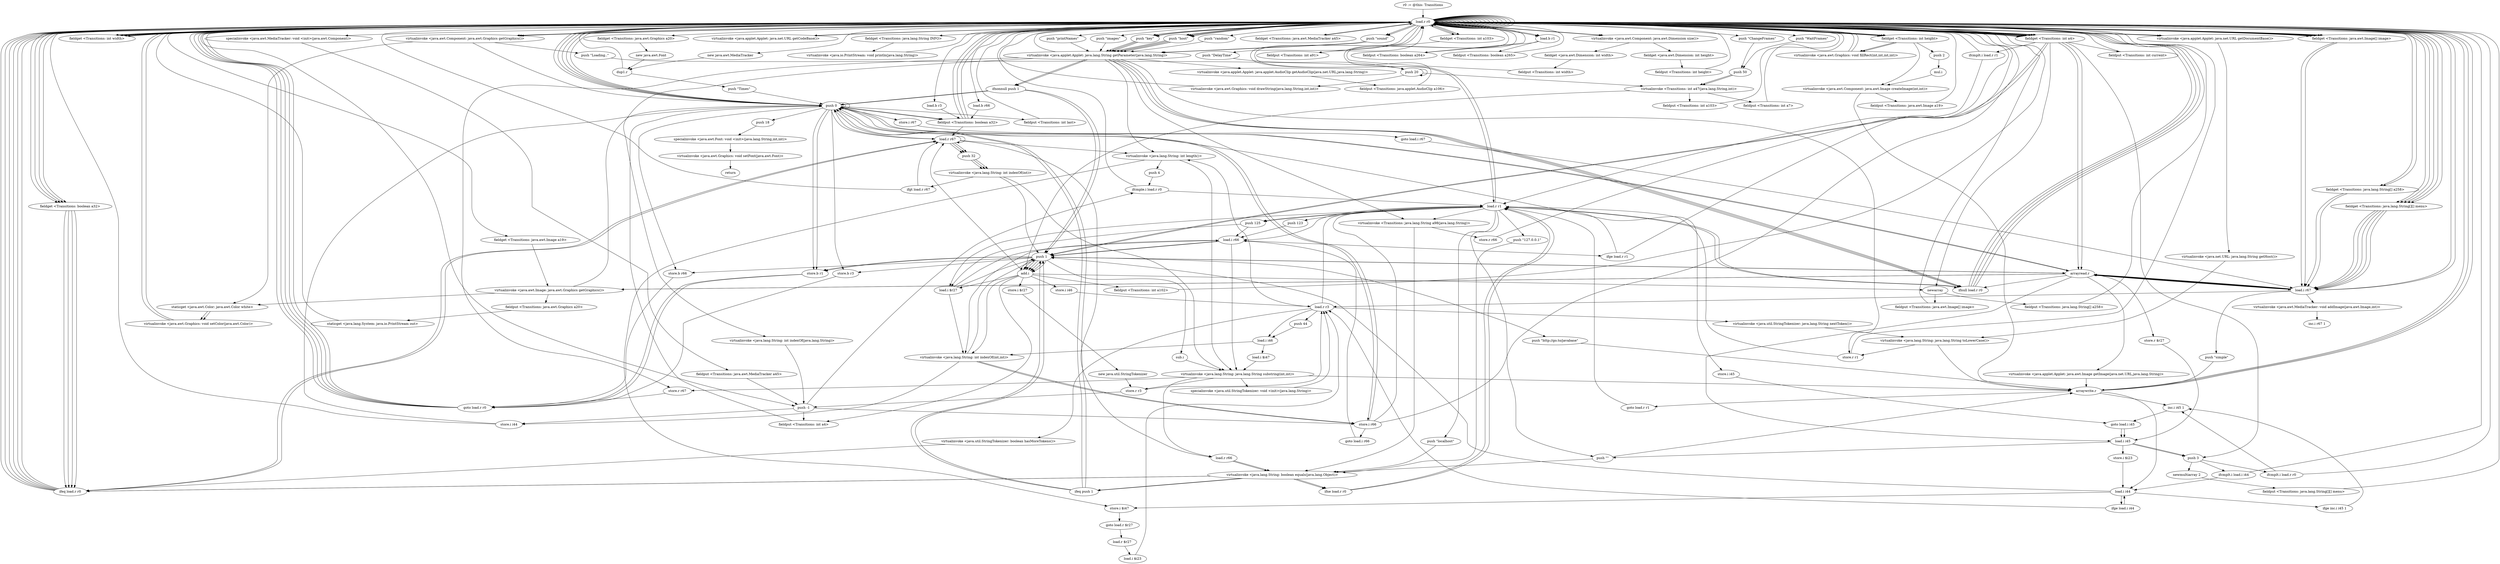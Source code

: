 digraph "" {
    "r0 := @this: Transitions"
    "load.r r0"
    "r0 := @this: Transitions"->"load.r r0";
    "load.r r0"->"load.r r0";
    "virtualinvoke <java.awt.Component: java.awt.Dimension size()>"
    "load.r r0"->"virtualinvoke <java.awt.Component: java.awt.Dimension size()>";
    "fieldget <java.awt.Dimension: int width>"
    "virtualinvoke <java.awt.Component: java.awt.Dimension size()>"->"fieldget <java.awt.Dimension: int width>";
    "fieldput <Transitions: int width>"
    "fieldget <java.awt.Dimension: int width>"->"fieldput <Transitions: int width>";
    "fieldput <Transitions: int width>"->"load.r r0";
    "load.r r0"->"load.r r0";
    "load.r r0"->"virtualinvoke <java.awt.Component: java.awt.Dimension size()>";
    "fieldget <java.awt.Dimension: int height>"
    "virtualinvoke <java.awt.Component: java.awt.Dimension size()>"->"fieldget <java.awt.Dimension: int height>";
    "fieldput <Transitions: int height>"
    "fieldget <java.awt.Dimension: int height>"->"fieldput <Transitions: int height>";
    "fieldput <Transitions: int height>"->"load.r r0";
    "virtualinvoke <java.awt.Component: java.awt.Graphics getGraphics()>"
    "load.r r0"->"virtualinvoke <java.awt.Component: java.awt.Graphics getGraphics()>";
    "staticget <java.awt.Color: java.awt.Color white>"
    "virtualinvoke <java.awt.Component: java.awt.Graphics getGraphics()>"->"staticget <java.awt.Color: java.awt.Color white>";
    "virtualinvoke <java.awt.Graphics: void setColor(java.awt.Color)>"
    "staticget <java.awt.Color: java.awt.Color white>"->"virtualinvoke <java.awt.Graphics: void setColor(java.awt.Color)>";
    "virtualinvoke <java.awt.Graphics: void setColor(java.awt.Color)>"->"load.r r0";
    "load.r r0"->"virtualinvoke <java.awt.Component: java.awt.Graphics getGraphics()>";
    "push 0"
    "virtualinvoke <java.awt.Component: java.awt.Graphics getGraphics()>"->"push 0";
    "push 0"->"push 0";
    "push 0"->"load.r r0";
    "fieldget <Transitions: int width>"
    "load.r r0"->"fieldget <Transitions: int width>";
    "fieldget <Transitions: int width>"->"load.r r0";
    "fieldget <Transitions: int height>"
    "load.r r0"->"fieldget <Transitions: int height>";
    "virtualinvoke <java.awt.Graphics: void fillRect(int,int,int,int)>"
    "fieldget <Transitions: int height>"->"virtualinvoke <java.awt.Graphics: void fillRect(int,int,int,int)>";
    "virtualinvoke <java.awt.Graphics: void fillRect(int,int,int,int)>"->"load.r r0";
    "load.r r0"->"virtualinvoke <java.awt.Component: java.awt.Graphics getGraphics()>";
    "push \"Loading..\""
    "virtualinvoke <java.awt.Component: java.awt.Graphics getGraphics()>"->"push \"Loading..\"";
    "push 20"
    "push \"Loading..\""->"push 20";
    "push 20"->"push 20";
    "virtualinvoke <java.awt.Graphics: void drawString(java.lang.String,int,int)>"
    "push 20"->"virtualinvoke <java.awt.Graphics: void drawString(java.lang.String,int,int)>";
    "virtualinvoke <java.awt.Graphics: void drawString(java.lang.String,int,int)>"->"load.r r0";
    "load.r r0"->"load.r r0";
    "load.r r0"->"load.r r0";
    "load.r r0"->"fieldget <Transitions: int width>";
    "fieldget <Transitions: int width>"->"load.r r0";
    "load.r r0"->"fieldget <Transitions: int height>";
    "push 2"
    "fieldget <Transitions: int height>"->"push 2";
    "mul.i"
    "push 2"->"mul.i";
    "virtualinvoke <java.awt.Component: java.awt.Image createImage(int,int)>"
    "mul.i"->"virtualinvoke <java.awt.Component: java.awt.Image createImage(int,int)>";
    "fieldput <Transitions: java.awt.Image a19>"
    "virtualinvoke <java.awt.Component: java.awt.Image createImage(int,int)>"->"fieldput <Transitions: java.awt.Image a19>";
    "fieldput <Transitions: java.awt.Image a19>"->"load.r r0";
    "load.r r0"->"load.r r0";
    "fieldget <Transitions: java.awt.Image a19>"
    "load.r r0"->"fieldget <Transitions: java.awt.Image a19>";
    "virtualinvoke <java.awt.Image: java.awt.Graphics getGraphics()>"
    "fieldget <Transitions: java.awt.Image a19>"->"virtualinvoke <java.awt.Image: java.awt.Graphics getGraphics()>";
    "fieldput <Transitions: java.awt.Graphics a20>"
    "virtualinvoke <java.awt.Image: java.awt.Graphics getGraphics()>"->"fieldput <Transitions: java.awt.Graphics a20>";
    "staticget <java.lang.System: java.io.PrintStream out>"
    "fieldput <Transitions: java.awt.Graphics a20>"->"staticget <java.lang.System: java.io.PrintStream out>";
    "staticget <java.lang.System: java.io.PrintStream out>"->"load.r r0";
    "fieldget <Transitions: java.lang.String INFO>"
    "load.r r0"->"fieldget <Transitions: java.lang.String INFO>";
    "virtualinvoke <java.io.PrintStream: void println(java.lang.String)>"
    "fieldget <Transitions: java.lang.String INFO>"->"virtualinvoke <java.io.PrintStream: void println(java.lang.String)>";
    "virtualinvoke <java.io.PrintStream: void println(java.lang.String)>"->"load.r r0";
    "virtualinvoke <java.applet.Applet: java.net.URL getDocumentBase()>"
    "load.r r0"->"virtualinvoke <java.applet.Applet: java.net.URL getDocumentBase()>";
    "virtualinvoke <java.net.URL: java.lang.String getHost()>"
    "virtualinvoke <java.applet.Applet: java.net.URL getDocumentBase()>"->"virtualinvoke <java.net.URL: java.lang.String getHost()>";
    "virtualinvoke <java.lang.String: java.lang.String toLowerCase()>"
    "virtualinvoke <java.net.URL: java.lang.String getHost()>"->"virtualinvoke <java.lang.String: java.lang.String toLowerCase()>";
    "store.r r1"
    "virtualinvoke <java.lang.String: java.lang.String toLowerCase()>"->"store.r r1";
    "load.r r1"
    "store.r r1"->"load.r r1";
    "ifnull load.r r0"
    "load.r r1"->"ifnull load.r r0";
    "ifnull load.r r0"->"load.r r1";
    "push \"localhost\""
    "load.r r1"->"push \"localhost\"";
    "virtualinvoke <java.lang.String: boolean equals(java.lang.Object)>"
    "push \"localhost\""->"virtualinvoke <java.lang.String: boolean equals(java.lang.Object)>";
    "ifne load.r r0"
    "virtualinvoke <java.lang.String: boolean equals(java.lang.Object)>"->"ifne load.r r0";
    "ifne load.r r0"->"load.r r1";
    "push \"127.0.0.1\""
    "load.r r1"->"push \"127.0.0.1\"";
    "push \"127.0.0.1\""->"virtualinvoke <java.lang.String: boolean equals(java.lang.Object)>";
    "virtualinvoke <java.lang.String: boolean equals(java.lang.Object)>"->"ifne load.r r0";
    "ifne load.r r0"->"load.r r1";
    "push \"\""
    "load.r r1"->"push \"\"";
    "push \"\""->"virtualinvoke <java.lang.String: boolean equals(java.lang.Object)>";
    "ifeq load.r r0"
    "virtualinvoke <java.lang.String: boolean equals(java.lang.Object)>"->"ifeq load.r r0";
    "ifeq load.r r0"->"load.r r0";
    "load.r r0"->"push 0";
    "fieldput <Transitions: boolean a32>"
    "push 0"->"fieldput <Transitions: boolean a32>";
    "fieldput <Transitions: boolean a32>"->"load.r r0";
    "push \"key\""
    "load.r r0"->"push \"key\"";
    "virtualinvoke <java.applet.Applet: java.lang.String getParameter(java.lang.String)>"
    "push \"key\""->"virtualinvoke <java.applet.Applet: java.lang.String getParameter(java.lang.String)>";
    "virtualinvoke <java.applet.Applet: java.lang.String getParameter(java.lang.String)>"->"ifnull load.r r0";
    "ifnull load.r r0"->"load.r r0";
    "load.r r0"->"load.r r1";
    "virtualinvoke <Transitions: java.lang.String a98(java.lang.String)>"
    "load.r r1"->"virtualinvoke <Transitions: java.lang.String a98(java.lang.String)>";
    "store.r r66"
    "virtualinvoke <Transitions: java.lang.String a98(java.lang.String)>"->"store.r r66";
    "store.r r66"->"load.r r0";
    "load.r r0"->"push \"key\"";
    "push \"key\""->"virtualinvoke <java.applet.Applet: java.lang.String getParameter(java.lang.String)>";
    "store.r r67"
    "virtualinvoke <java.applet.Applet: java.lang.String getParameter(java.lang.String)>"->"store.r r67";
    "goto load.r r0"
    "store.r r67"->"goto load.r r0";
    "goto load.r r0"->"load.r r0";
    "fieldget <Transitions: boolean a32>"
    "load.r r0"->"fieldget <Transitions: boolean a32>";
    "fieldget <Transitions: boolean a32>"->"ifeq load.r r0";
    "load.r r67"
    "ifeq load.r r0"->"load.r r67";
    "push 32"
    "load.r r67"->"push 32";
    "virtualinvoke <java.lang.String: int indexOf(int)>"
    "push 32"->"virtualinvoke <java.lang.String: int indexOf(int)>";
    "ifgt load.r r67"
    "virtualinvoke <java.lang.String: int indexOf(int)>"->"ifgt load.r r67";
    "ifgt load.r r67"->"load.r r0";
    "load.r r0"->"fieldget <Transitions: boolean a32>";
    "fieldget <Transitions: boolean a32>"->"ifeq load.r r0";
    "ifeq load.r r0"->"load.r r67";
    "load.r r66"
    "load.r r67"->"load.r r66";
    "load.r r66"->"virtualinvoke <java.lang.String: boolean equals(java.lang.Object)>";
    "ifeq push 1"
    "virtualinvoke <java.lang.String: boolean equals(java.lang.Object)>"->"ifeq push 1";
    "ifeq push 1"->"push 0";
    "store.b r66"
    "push 0"->"store.b r66";
    "store.b r66"->"goto load.r r0";
    "goto load.r r0"->"load.r r0";
    "load.b r66"
    "load.r r0"->"load.b r66";
    "load.b r66"->"fieldput <Transitions: boolean a32>";
    "fieldput <Transitions: boolean a32>"->"load.r r0";
    "load.r r0"->"fieldget <Transitions: boolean a32>";
    "fieldget <Transitions: boolean a32>"->"ifeq load.r r0";
    "ifeq load.r r0"->"load.r r0";
    "push \"host\""
    "load.r r0"->"push \"host\"";
    "push \"host\""->"virtualinvoke <java.applet.Applet: java.lang.String getParameter(java.lang.String)>";
    "virtualinvoke <java.applet.Applet: java.lang.String getParameter(java.lang.String)>"->"ifnull load.r r0";
    "ifnull load.r r0"->"load.r r0";
    "load.r r0"->"push \"host\"";
    "push \"host\""->"virtualinvoke <java.applet.Applet: java.lang.String getParameter(java.lang.String)>";
    "virtualinvoke <java.lang.String: int length()>"
    "virtualinvoke <java.applet.Applet: java.lang.String getParameter(java.lang.String)>"->"virtualinvoke <java.lang.String: int length()>";
    "push 4"
    "virtualinvoke <java.lang.String: int length()>"->"push 4";
    "ifcmple.i load.r r0"
    "push 4"->"ifcmple.i load.r r0";
    "ifcmple.i load.r r0"->"load.r r1";
    "load.r r1"->"load.r r0";
    "load.r r0"->"push \"host\"";
    "push \"host\""->"virtualinvoke <java.applet.Applet: java.lang.String getParameter(java.lang.String)>";
    "virtualinvoke <java.lang.String: int indexOf(java.lang.String)>"
    "virtualinvoke <java.applet.Applet: java.lang.String getParameter(java.lang.String)>"->"virtualinvoke <java.lang.String: int indexOf(java.lang.String)>";
    "push -1"
    "virtualinvoke <java.lang.String: int indexOf(java.lang.String)>"->"push -1";
    "push -1"->"ifcmple.i load.r r0";
    "ifcmple.i load.r r0"->"load.r r0";
    "load.r r0"->"push \"key\"";
    "push \"key\""->"virtualinvoke <java.applet.Applet: java.lang.String getParameter(java.lang.String)>";
    "virtualinvoke <java.applet.Applet: java.lang.String getParameter(java.lang.String)>"->"load.r r0";
    "load.r r0"->"load.r r0";
    "load.r r0"->"push \"host\"";
    "push \"host\""->"virtualinvoke <java.applet.Applet: java.lang.String getParameter(java.lang.String)>";
    "virtualinvoke <java.applet.Applet: java.lang.String getParameter(java.lang.String)>"->"virtualinvoke <Transitions: java.lang.String a98(java.lang.String)>";
    "virtualinvoke <Transitions: java.lang.String a98(java.lang.String)>"->"virtualinvoke <java.lang.String: boolean equals(java.lang.Object)>";
    "virtualinvoke <java.lang.String: boolean equals(java.lang.Object)>"->"ifeq load.r r0";
    "ifeq load.r r0"->"load.r r0";
    "load.r r0"->"push 0";
    "push 0"->"fieldput <Transitions: boolean a32>";
    "fieldput <Transitions: boolean a32>"->"load.r r0";
    "push \"sound\""
    "load.r r0"->"push \"sound\"";
    "push \"sound\""->"virtualinvoke <java.applet.Applet: java.lang.String getParameter(java.lang.String)>";
    "virtualinvoke <java.applet.Applet: java.lang.String getParameter(java.lang.String)>"->"ifnull load.r r0";
    "ifnull load.r r0"->"load.r r0";
    "load.r r0"->"load.r r0";
    "load.r r0"->"load.r r0";
    "virtualinvoke <java.applet.Applet: java.net.URL getCodeBase()>"
    "load.r r0"->"virtualinvoke <java.applet.Applet: java.net.URL getCodeBase()>";
    "virtualinvoke <java.applet.Applet: java.net.URL getCodeBase()>"->"load.r r0";
    "load.r r0"->"push \"sound\"";
    "push \"sound\""->"virtualinvoke <java.applet.Applet: java.lang.String getParameter(java.lang.String)>";
    "virtualinvoke <java.applet.Applet: java.applet.AudioClip getAudioClip(java.net.URL,java.lang.String)>"
    "virtualinvoke <java.applet.Applet: java.lang.String getParameter(java.lang.String)>"->"virtualinvoke <java.applet.Applet: java.applet.AudioClip getAudioClip(java.net.URL,java.lang.String)>";
    "fieldput <Transitions: java.applet.AudioClip a106>"
    "virtualinvoke <java.applet.Applet: java.applet.AudioClip getAudioClip(java.net.URL,java.lang.String)>"->"fieldput <Transitions: java.applet.AudioClip a106>";
    "fieldput <Transitions: java.applet.AudioClip a106>"->"load.r r0";
    "load.r r0"->"load.r r0";
    "push \"ChangeFrames\""
    "load.r r0"->"push \"ChangeFrames\"";
    "push 50"
    "push \"ChangeFrames\""->"push 50";
    "virtualinvoke <Transitions: int a47(java.lang.String,int)>"
    "push 50"->"virtualinvoke <Transitions: int a47(java.lang.String,int)>";
    "fieldput <Transitions: int a103>"
    "virtualinvoke <Transitions: int a47(java.lang.String,int)>"->"fieldput <Transitions: int a103>";
    "fieldput <Transitions: int a103>"->"load.r r0";
    "load.r r0"->"load.r r0";
    "fieldget <Transitions: int a103>"
    "load.r r0"->"fieldget <Transitions: int a103>";
    "fieldget <Transitions: int a103>"->"load.r r0";
    "push \"WaitFrames\""
    "load.r r0"->"push \"WaitFrames\"";
    "push \"WaitFrames\""->"push 50";
    "push 50"->"virtualinvoke <Transitions: int a47(java.lang.String,int)>";
    "add.i"
    "virtualinvoke <Transitions: int a47(java.lang.String,int)>"->"add.i";
    "fieldput <Transitions: int a102>"
    "add.i"->"fieldput <Transitions: int a102>";
    "fieldput <Transitions: int a102>"->"load.r r0";
    "load.r r0"->"load.r r0";
    "push \"DelayTime\""
    "load.r r0"->"push \"DelayTime\"";
    "push \"DelayTime\""->"push 20";
    "push 20"->"virtualinvoke <Transitions: int a47(java.lang.String,int)>";
    "fieldput <Transitions: int a7>"
    "virtualinvoke <Transitions: int a47(java.lang.String,int)>"->"fieldput <Transitions: int a7>";
    "fieldput <Transitions: int a7>"->"load.r r0";
    "push \"random\""
    "load.r r0"->"push \"random\"";
    "push \"random\""->"virtualinvoke <java.applet.Applet: java.lang.String getParameter(java.lang.String)>";
    "ifnonnull push 1"
    "virtualinvoke <java.applet.Applet: java.lang.String getParameter(java.lang.String)>"->"ifnonnull push 1";
    "ifnonnull push 1"->"push 0";
    "store.b r1"
    "push 0"->"store.b r1";
    "store.b r1"->"goto load.r r0";
    "goto load.r r0"->"load.r r0";
    "load.b r1"
    "load.r r0"->"load.b r1";
    "fieldput <Transitions: boolean a264>"
    "load.b r1"->"fieldput <Transitions: boolean a264>";
    "fieldput <Transitions: boolean a264>"->"load.r r0";
    "push \"printNames\""
    "load.r r0"->"push \"printNames\"";
    "push \"printNames\""->"virtualinvoke <java.applet.Applet: java.lang.String getParameter(java.lang.String)>";
    "virtualinvoke <java.applet.Applet: java.lang.String getParameter(java.lang.String)>"->"ifnonnull push 1";
    "ifnonnull push 1"->"push 0";
    "push 0"->"store.b r1";
    "store.b r1"->"goto load.r r0";
    "goto load.r r0"->"load.r r0";
    "load.r r0"->"load.b r1";
    "fieldput <Transitions: boolean a265>"
    "load.b r1"->"fieldput <Transitions: boolean a265>";
    "fieldput <Transitions: boolean a265>"->"load.r r0";
    "push \"images\""
    "load.r r0"->"push \"images\"";
    "push \"images\""->"virtualinvoke <java.applet.Applet: java.lang.String getParameter(java.lang.String)>";
    "virtualinvoke <java.applet.Applet: java.lang.String getParameter(java.lang.String)>"->"store.r r1";
    "store.r r1"->"load.r r0";
    "load.r r0"->"push -1";
    "fieldput <Transitions: int a4>"
    "push -1"->"fieldput <Transitions: int a4>";
    "fieldput <Transitions: int a4>"->"push 0";
    "store.i r66"
    "push 0"->"store.i r66";
    "goto load.i r66"
    "store.i r66"->"goto load.i r66";
    "load.i r66"
    "goto load.i r66"->"load.i r66";
    "ifge load.r r1"
    "load.i r66"->"ifge load.r r1";
    "ifge load.r r1"->"load.r r0";
    "load.r r0"->"load.r r0";
    "fieldget <Transitions: int a4>"
    "load.r r0"->"fieldget <Transitions: int a4>";
    "push 1"
    "fieldget <Transitions: int a4>"->"push 1";
    "push 1"->"add.i";
    "newarray"
    "add.i"->"newarray";
    "fieldput <Transitions: java.awt.Image[] image>"
    "newarray"->"fieldput <Transitions: java.awt.Image[] image>";
    "fieldput <Transitions: java.awt.Image[] image>"->"load.r r0";
    "load.r r0"->"load.r r0";
    "load.r r0"->"fieldget <Transitions: int a4>";
    "fieldget <Transitions: int a4>"->"newarray";
    "fieldput <Transitions: java.lang.String[] a258>"
    "newarray"->"fieldput <Transitions: java.lang.String[] a258>";
    "fieldput <Transitions: java.lang.String[] a258>"->"load.r r0";
    "load.r r0"->"load.r r0";
    "load.r r0"->"fieldget <Transitions: int a4>";
    "push 3"
    "fieldget <Transitions: int a4>"->"push 3";
    "newmultiarray 2"
    "push 3"->"newmultiarray 2";
    "fieldput <Transitions: java.lang.String[][] menu>"
    "newmultiarray 2"->"fieldput <Transitions: java.lang.String[][] menu>";
    "fieldput <Transitions: java.lang.String[][] menu>"->"load.r r0";
    "new java.awt.MediaTracker"
    "load.r r0"->"new java.awt.MediaTracker";
    "dup1.r"
    "new java.awt.MediaTracker"->"dup1.r";
    "dup1.r"->"load.r r0";
    "specialinvoke <java.awt.MediaTracker: void <init>(java.awt.Component)>"
    "load.r r0"->"specialinvoke <java.awt.MediaTracker: void <init>(java.awt.Component)>";
    "fieldput <Transitions: java.awt.MediaTracker a45>"
    "specialinvoke <java.awt.MediaTracker: void <init>(java.awt.Component)>"->"fieldput <Transitions: java.awt.MediaTracker a45>";
    "fieldput <Transitions: java.awt.MediaTracker a45>"->"push -1";
    "push -1"->"store.i r66";
    "store.i r66"->"push 0";
    "store.i r67"
    "push 0"->"store.i r67";
    "goto load.i r67"
    "store.i r67"->"goto load.i r67";
    "load.i r67"
    "goto load.i r67"->"load.i r67";
    "load.i r67"->"load.r r0";
    "load.r r0"->"fieldget <Transitions: int a4>";
    "ifcmplt.i load.r r1"
    "fieldget <Transitions: int a4>"->"ifcmplt.i load.r r1";
    "ifcmplt.i load.r r1"->"load.r r0";
    "load.r r0"->"push 0";
    "fieldput <Transitions: int last>"
    "push 0"->"fieldput <Transitions: int last>";
    "fieldput <Transitions: int last>"->"load.r r0";
    "load.r r0"->"load.r r0";
    "load.r r0"->"fieldget <Transitions: int a4>";
    "fieldput <Transitions: int current>"
    "fieldget <Transitions: int a4>"->"fieldput <Transitions: int current>";
    "fieldput <Transitions: int current>"->"load.r r0";
    "load.r r0"->"load.r r0";
    "load.r r0"->"fieldget <Transitions: int a103>";
    "fieldput <Transitions: int a91>"
    "fieldget <Transitions: int a103>"->"fieldput <Transitions: int a91>";
    "fieldput <Transitions: int a91>"->"load.r r0";
    "fieldget <Transitions: java.awt.Image[] image>"
    "load.r r0"->"fieldget <Transitions: java.awt.Image[] image>";
    "fieldget <Transitions: java.awt.Image[] image>"->"load.r r0";
    "load.r r0"->"fieldget <Transitions: int a4>";
    "fieldget <Transitions: int a4>"->"load.r r0";
    "load.r r0"->"load.r r0";
    "load.r r0"->"fieldget <Transitions: int width>";
    "fieldget <Transitions: int width>"->"load.r r0";
    "load.r r0"->"fieldget <Transitions: int height>";
    "fieldget <Transitions: int height>"->"virtualinvoke <java.awt.Component: java.awt.Image createImage(int,int)>";
    "arraywrite.r"
    "virtualinvoke <java.awt.Component: java.awt.Image createImage(int,int)>"->"arraywrite.r";
    "arraywrite.r"->"load.r r0";
    "load.r r0"->"fieldget <Transitions: java.awt.Image[] image>";
    "fieldget <Transitions: java.awt.Image[] image>"->"load.r r0";
    "load.r r0"->"fieldget <Transitions: int a4>";
    "arrayread.r"
    "fieldget <Transitions: int a4>"->"arrayread.r";
    "arrayread.r"->"virtualinvoke <java.awt.Image: java.awt.Graphics getGraphics()>";
    "virtualinvoke <java.awt.Image: java.awt.Graphics getGraphics()>"->"staticget <java.awt.Color: java.awt.Color white>";
    "staticget <java.awt.Color: java.awt.Color white>"->"virtualinvoke <java.awt.Graphics: void setColor(java.awt.Color)>";
    "virtualinvoke <java.awt.Graphics: void setColor(java.awt.Color)>"->"load.r r0";
    "load.r r0"->"fieldget <Transitions: java.awt.Image[] image>";
    "fieldget <Transitions: java.awt.Image[] image>"->"load.r r0";
    "load.r r0"->"fieldget <Transitions: int a4>";
    "fieldget <Transitions: int a4>"->"arrayread.r";
    "arrayread.r"->"virtualinvoke <java.awt.Image: java.awt.Graphics getGraphics()>";
    "virtualinvoke <java.awt.Image: java.awt.Graphics getGraphics()>"->"push 0";
    "push 0"->"push 0";
    "push 0"->"load.r r0";
    "load.r r0"->"fieldget <Transitions: int width>";
    "fieldget <Transitions: int width>"->"load.r r0";
    "load.r r0"->"fieldget <Transitions: int height>";
    "fieldget <Transitions: int height>"->"virtualinvoke <java.awt.Graphics: void fillRect(int,int,int,int)>";
    "virtualinvoke <java.awt.Graphics: void fillRect(int,int,int,int)>"->"load.r r0";
    "fieldget <Transitions: java.awt.Graphics a20>"
    "load.r r0"->"fieldget <Transitions: java.awt.Graphics a20>";
    "new java.awt.Font"
    "fieldget <Transitions: java.awt.Graphics a20>"->"new java.awt.Font";
    "new java.awt.Font"->"dup1.r";
    "push \"Times\""
    "dup1.r"->"push \"Times\"";
    "push \"Times\""->"push 0";
    "push 18"
    "push 0"->"push 18";
    "specialinvoke <java.awt.Font: void <init>(java.lang.String,int,int)>"
    "push 18"->"specialinvoke <java.awt.Font: void <init>(java.lang.String,int,int)>";
    "virtualinvoke <java.awt.Graphics: void setFont(java.awt.Font)>"
    "specialinvoke <java.awt.Font: void <init>(java.lang.String,int,int)>"->"virtualinvoke <java.awt.Graphics: void setFont(java.awt.Font)>";
    "return"
    "virtualinvoke <java.awt.Graphics: void setFont(java.awt.Font)>"->"return";
    "ifcmplt.i load.r r1"->"load.r r1";
    "push 123"
    "load.r r1"->"push 123";
    "push 123"->"load.i r66";
    "virtualinvoke <java.lang.String: int indexOf(int,int)>"
    "load.i r66"->"virtualinvoke <java.lang.String: int indexOf(int,int)>";
    "virtualinvoke <java.lang.String: int indexOf(int,int)>"->"push 1";
    "push 1"->"add.i";
    "store.i $r27"
    "add.i"->"store.i $r27";
    "new java.util.StringTokenizer"
    "store.i $r27"->"new java.util.StringTokenizer";
    "store.r r3"
    "new java.util.StringTokenizer"->"store.r r3";
    "load.r r3"
    "store.r r3"->"load.r r3";
    "load.r r3"->"load.r r1";
    "load.r r1"->"load.i r66";
    "load.i r66"->"push 1";
    "push 1"->"add.i";
    "load.i $r27"
    "add.i"->"load.i $r27";
    "load.i $r27"->"push 1";
    "sub.i"
    "push 1"->"sub.i";
    "virtualinvoke <java.lang.String: java.lang.String substring(int,int)>"
    "sub.i"->"virtualinvoke <java.lang.String: java.lang.String substring(int,int)>";
    "specialinvoke <java.util.StringTokenizer: void <init>(java.lang.String)>"
    "virtualinvoke <java.lang.String: java.lang.String substring(int,int)>"->"specialinvoke <java.util.StringTokenizer: void <init>(java.lang.String)>";
    "specialinvoke <java.util.StringTokenizer: void <init>(java.lang.String)>"->"load.r r3";
    "virtualinvoke <java.util.StringTokenizer: boolean hasMoreTokens()>"
    "load.r r3"->"virtualinvoke <java.util.StringTokenizer: boolean hasMoreTokens()>";
    "virtualinvoke <java.util.StringTokenizer: boolean hasMoreTokens()>"->"ifeq load.r r0";
    "ifeq load.r r0"->"load.r r0";
    "fieldget <Transitions: java.lang.String[] a258>"
    "load.r r0"->"fieldget <Transitions: java.lang.String[] a258>";
    "fieldget <Transitions: java.lang.String[] a258>"->"load.i r67";
    "load.i r67"->"load.r r3";
    "virtualinvoke <java.util.StringTokenizer: java.lang.String nextToken()>"
    "load.r r3"->"virtualinvoke <java.util.StringTokenizer: java.lang.String nextToken()>";
    "virtualinvoke <java.util.StringTokenizer: java.lang.String nextToken()>"->"virtualinvoke <java.lang.String: java.lang.String toLowerCase()>";
    "virtualinvoke <java.lang.String: java.lang.String toLowerCase()>"->"arraywrite.r";
    "goto load.r r1"
    "arraywrite.r"->"goto load.r r1";
    "goto load.r r1"->"load.r r1";
    "push 125"
    "load.r r1"->"push 125";
    "push 125"->"load.i $r27";
    "load.i $r27"->"virtualinvoke <java.lang.String: int indexOf(int,int)>";
    "virtualinvoke <java.lang.String: int indexOf(int,int)>"->"store.i r66";
    "store.i r66"->"load.r r1";
    "load.r r1"->"load.i $r27";
    "load.i $r27"->"load.i r66";
    "load.i r66"->"virtualinvoke <java.lang.String: java.lang.String substring(int,int)>";
    "virtualinvoke <java.lang.String: java.lang.String substring(int,int)>"->"store.r r3";
    "store.r r3"->"push -1";
    "store.i i44"
    "push -1"->"store.i i44";
    "store.i i44"->"push 0";
    "store.i i45"
    "push 0"->"store.i i45";
    "goto load.i i45"
    "store.i i45"->"goto load.i i45";
    "load.i i45"
    "goto load.i i45"->"load.i i45";
    "load.i i45"->"push 3";
    "ifcmplt.i load.i i44"
    "push 3"->"ifcmplt.i load.i i44";
    "ifcmplt.i load.i i44"->"load.r r0";
    "load.r r0"->"fieldget <Transitions: boolean a32>";
    "fieldget <Transitions: boolean a32>"->"ifeq load.r r0";
    "ifeq load.r r0"->"load.r r0";
    "fieldget <Transitions: java.lang.String[][] menu>"
    "load.r r0"->"fieldget <Transitions: java.lang.String[][] menu>";
    "fieldget <Transitions: java.lang.String[][] menu>"->"load.i r67";
    "load.i r67"->"arrayread.r";
    "arrayread.r"->"push 1";
    "push 1"->"arrayread.r";
    "arrayread.r"->"ifnull load.r r0";
    "ifnull load.r r0"->"load.r r0";
    "load.r r0"->"fieldget <Transitions: java.lang.String[][] menu>";
    "fieldget <Transitions: java.lang.String[][] menu>"->"load.i r67";
    "load.i r67"->"arrayread.r";
    "arrayread.r"->"push 1";
    "push \"http://go.to/javabase\""
    "push 1"->"push \"http://go.to/javabase\"";
    "push \"http://go.to/javabase\""->"arraywrite.r";
    "arraywrite.r"->"load.r r0";
    "load.r r0"->"fieldget <Transitions: java.awt.Image[] image>";
    "fieldget <Transitions: java.awt.Image[] image>"->"load.i r67";
    "load.i r67"->"load.r r0";
    "load.r r0"->"load.r r0";
    "load.r r0"->"virtualinvoke <java.applet.Applet: java.net.URL getDocumentBase()>";
    "virtualinvoke <java.applet.Applet: java.net.URL getDocumentBase()>"->"load.r r0";
    "load.r r0"->"fieldget <Transitions: java.lang.String[][] menu>";
    "fieldget <Transitions: java.lang.String[][] menu>"->"load.i r67";
    "load.i r67"->"arrayread.r";
    "arrayread.r"->"push 0";
    "push 0"->"arrayread.r";
    "virtualinvoke <java.applet.Applet: java.awt.Image getImage(java.net.URL,java.lang.String)>"
    "arrayread.r"->"virtualinvoke <java.applet.Applet: java.awt.Image getImage(java.net.URL,java.lang.String)>";
    "virtualinvoke <java.applet.Applet: java.awt.Image getImage(java.net.URL,java.lang.String)>"->"arraywrite.r";
    "arraywrite.r"->"load.r r0";
    "fieldget <Transitions: java.awt.MediaTracker a45>"
    "load.r r0"->"fieldget <Transitions: java.awt.MediaTracker a45>";
    "fieldget <Transitions: java.awt.MediaTracker a45>"->"load.r r0";
    "load.r r0"->"fieldget <Transitions: java.awt.Image[] image>";
    "fieldget <Transitions: java.awt.Image[] image>"->"load.i r67";
    "load.i r67"->"arrayread.r";
    "arrayread.r"->"load.i r67";
    "virtualinvoke <java.awt.MediaTracker: void addImage(java.awt.Image,int)>"
    "load.i r67"->"virtualinvoke <java.awt.MediaTracker: void addImage(java.awt.Image,int)>";
    "inc.i r67 1"
    "virtualinvoke <java.awt.MediaTracker: void addImage(java.awt.Image,int)>"->"inc.i r67 1";
    "load.i i44"
    "ifcmplt.i load.i i44"->"load.i i44";
    "load.i i44"->"push 1";
    "push 1"->"add.i";
    "store.i i46"
    "add.i"->"store.i i46";
    "store.i i46"->"load.r r3";
    "push 44"
    "load.r r3"->"push 44";
    "load.i i46"
    "push 44"->"load.i i46";
    "load.i i46"->"virtualinvoke <java.lang.String: int indexOf(int,int)>";
    "virtualinvoke <java.lang.String: int indexOf(int,int)>"->"store.i i44";
    "store.i i44"->"load.r r0";
    "load.r r0"->"fieldget <Transitions: java.lang.String[][] menu>";
    "fieldget <Transitions: java.lang.String[][] menu>"->"load.i r67";
    "load.i r67"->"arrayread.r";
    "store.r $r27"
    "arrayread.r"->"store.r $r27";
    "store.r $r27"->"load.i i45";
    "store.i $i23"
    "load.i i45"->"store.i $i23";
    "store.i $i23"->"load.i i44";
    "ifge load.i i44"
    "load.i i44"->"ifge load.i i44";
    "ifge load.i i44"->"load.r r3";
    "load.r r3"->"virtualinvoke <java.lang.String: int length()>";
    "store.i $i47"
    "virtualinvoke <java.lang.String: int length()>"->"store.i $i47";
    "goto load.r $r27"
    "store.i $i47"->"goto load.r $r27";
    "load.r $r27"
    "goto load.r $r27"->"load.r $r27";
    "load.i $i23"
    "load.r $r27"->"load.i $i23";
    "load.i $i23"->"load.r r3";
    "load.r r3"->"load.i i46";
    "load.i $i47"
    "load.i i46"->"load.i $i47";
    "load.i $i47"->"virtualinvoke <java.lang.String: java.lang.String substring(int,int)>";
    "virtualinvoke <java.lang.String: java.lang.String substring(int,int)>"->"arraywrite.r";
    "arraywrite.r"->"load.i i44";
    "ifge inc.i i45 1"
    "load.i i44"->"ifge inc.i i45 1";
    "inc.i i45 1"
    "ifge inc.i i45 1"->"inc.i i45 1";
    "inc.i i45 1"->"goto load.i i45";
    "goto load.i i45"->"load.i i45";
    "load.i i45"->"push 3";
    "ifcmplt.i load.r r0"
    "push 3"->"ifcmplt.i load.r r0";
    "ifcmplt.i load.r r0"->"inc.i i45 1";
    "ifcmplt.i load.r r0"->"load.r r0";
    "load.r r0"->"fieldget <Transitions: java.lang.String[][] menu>";
    "fieldget <Transitions: java.lang.String[][] menu>"->"load.i r67";
    "load.i r67"->"arrayread.r";
    "arrayread.r"->"load.i i45";
    "load.i i45"->"push \"\"";
    "push \"\""->"arraywrite.r";
    "arraywrite.r"->"inc.i i45 1";
    "ifge load.i i44"->"load.i i44";
    "load.i i44"->"store.i $i47";
    "ifeq load.r r0"->"load.r r0";
    "load.r r0"->"fieldget <Transitions: java.lang.String[] a258>";
    "fieldget <Transitions: java.lang.String[] a258>"->"load.i r67";
    "push \"simple\""
    "load.i r67"->"push \"simple\"";
    "push \"simple\""->"arraywrite.r";
    "ifge load.r r1"->"load.r r1";
    "load.r r1"->"push 125";
    "push 125"->"load.i r66";
    "load.i r66"->"push 1";
    "push 1"->"add.i";
    "add.i"->"virtualinvoke <java.lang.String: int indexOf(int,int)>";
    "virtualinvoke <java.lang.String: int indexOf(int,int)>"->"store.i r66";
    "store.i r66"->"load.r r0";
    "load.r r0"->"load.r r0";
    "load.r r0"->"fieldget <Transitions: int a4>";
    "fieldget <Transitions: int a4>"->"push 1";
    "push 1"->"add.i";
    "add.i"->"fieldput <Transitions: int a4>";
    "ifnonnull push 1"->"push 1";
    "push 1"->"store.b r1";
    "ifnonnull push 1"->"push 1";
    "push 1"->"store.b r1";
    "ifeq push 1"->"push 1";
    "push 1"->"store.b r66";
    "ifgt load.r r67"->"load.r r67";
    "load.r r67"->"push 0";
    "push 0"->"load.r r67";
    "load.r r67"->"push 32";
    "push 32"->"virtualinvoke <java.lang.String: int indexOf(int)>";
    "virtualinvoke <java.lang.String: int indexOf(int)>"->"virtualinvoke <java.lang.String: java.lang.String substring(int,int)>";
    "virtualinvoke <java.lang.String: java.lang.String substring(int,int)>"->"load.r r66";
    "load.r r66"->"virtualinvoke <java.lang.String: boolean equals(java.lang.Object)>";
    "virtualinvoke <java.lang.String: boolean equals(java.lang.Object)>"->"ifeq push 1";
    "ifeq push 1"->"push 0";
    "store.b r3"
    "push 0"->"store.b r3";
    "store.b r3"->"goto load.r r0";
    "goto load.r r0"->"load.r r0";
    "load.b r3"
    "load.r r0"->"load.b r3";
    "load.b r3"->"fieldput <Transitions: boolean a32>";
    "fieldput <Transitions: boolean a32>"->"load.r r67";
    "load.r r67"->"load.r r67";
    "load.r r67"->"push 32";
    "push 32"->"virtualinvoke <java.lang.String: int indexOf(int)>";
    "virtualinvoke <java.lang.String: int indexOf(int)>"->"push 1";
    "push 1"->"add.i";
    "add.i"->"load.r r67";
    "load.r r67"->"virtualinvoke <java.lang.String: int length()>";
    "virtualinvoke <java.lang.String: int length()>"->"virtualinvoke <java.lang.String: java.lang.String substring(int,int)>";
    "virtualinvoke <java.lang.String: java.lang.String substring(int,int)>"->"store.r r67";
    "ifeq push 1"->"push 1";
    "push 1"->"store.b r3";
}
